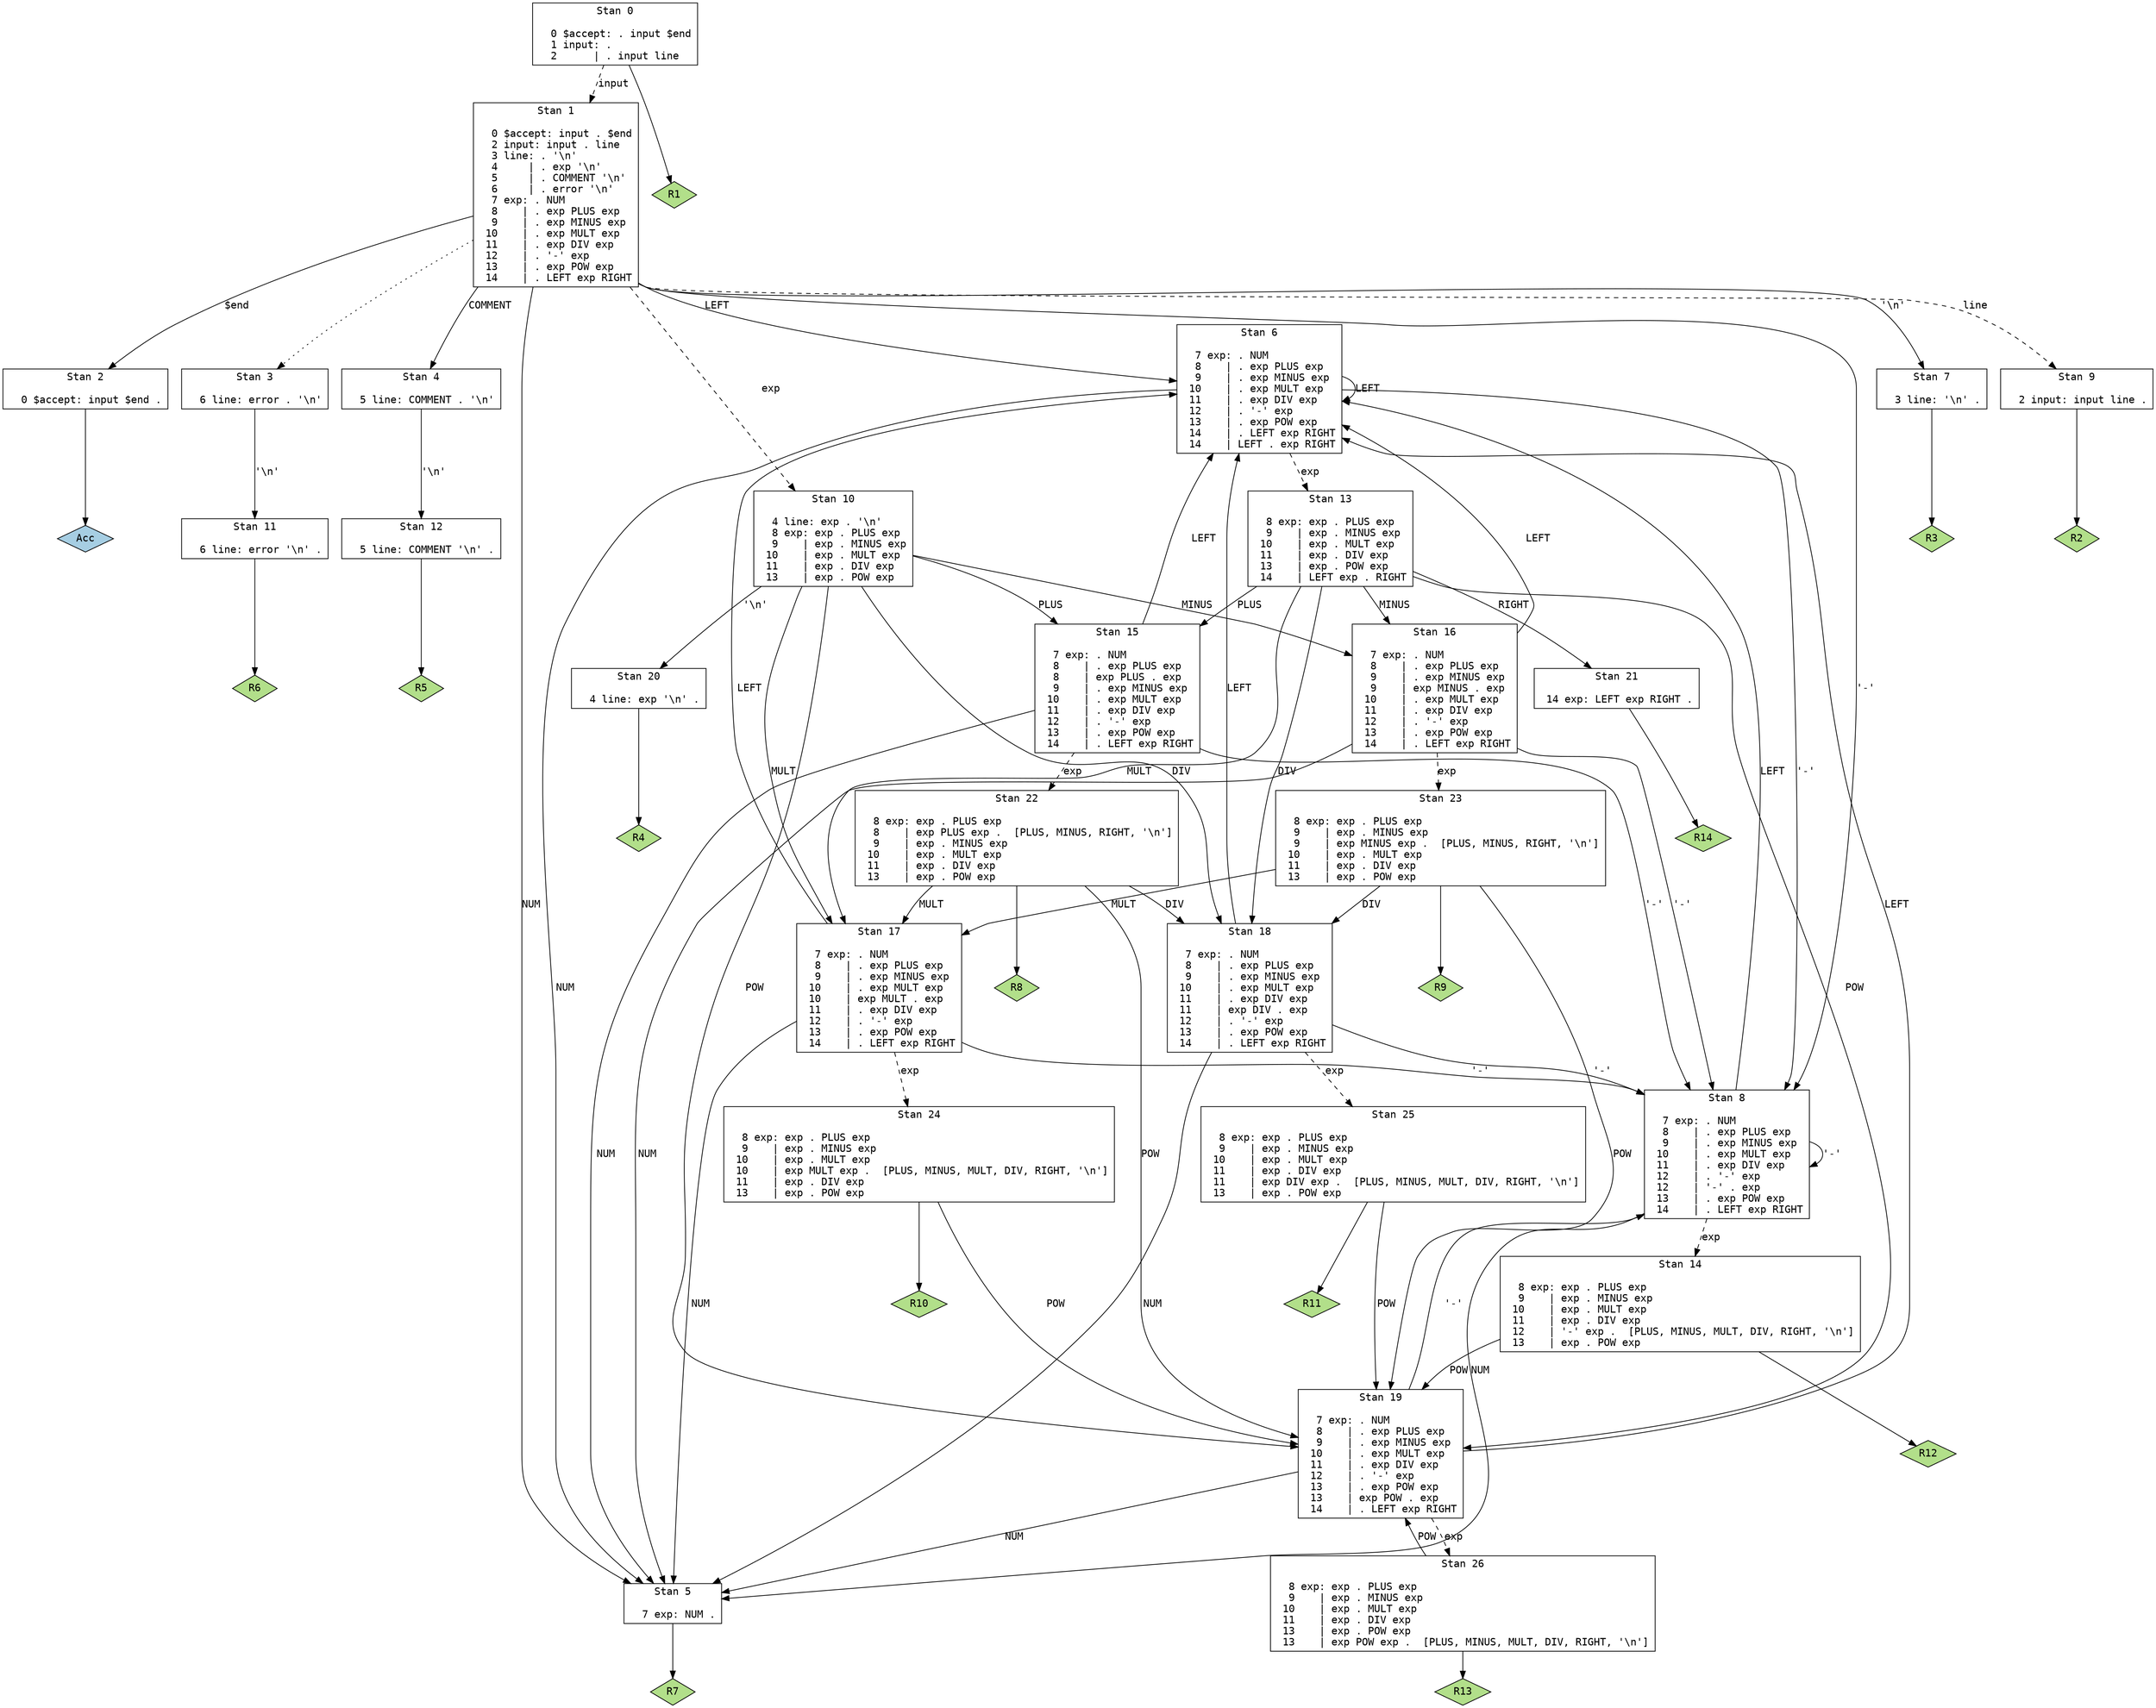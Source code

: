// Utworzone przez GNU Bison 2.7.12-4996.
// Błędy proszę zgłaszać na adres <bug-bison@gnu.org>.
// Strona domowa: <http://www.gnu.org/software/bison/>.

digraph "calc.y"
{
  node [fontname = courier, shape = box, colorscheme = paired6]
  edge [fontname = courier]

  0 [label="Stan 0\n\l  0 $accept: . input $end\l  1 input: .\l  2      | . input line\l"]
  0 -> 1 [style=dashed label="input"]
  0 -> "0R1" [style=solid]
 "0R1" [label="R1", fillcolor=3, shape=diamond, style=filled]
  1 [label="Stan 1\n\l  0 $accept: input . $end\l  2 input: input . line\l  3 line: . '\\n'\l  4     | . exp '\\n'\l  5     | . COMMENT '\\n'\l  6     | . error '\\n'\l  7 exp: . NUM\l  8    | . exp PLUS exp\l  9    | . exp MINUS exp\l 10    | . exp MULT exp\l 11    | . exp DIV exp\l 12    | . '-' exp\l 13    | . exp POW exp\l 14    | . LEFT exp RIGHT\l"]
  1 -> 2 [style=solid label="$end"]
  1 -> 3 [style=dotted]
  1 -> 4 [style=solid label="COMMENT"]
  1 -> 5 [style=solid label="NUM"]
  1 -> 6 [style=solid label="LEFT"]
  1 -> 7 [style=solid label="'\\n'"]
  1 -> 8 [style=solid label="'-'"]
  1 -> 9 [style=dashed label="line"]
  1 -> 10 [style=dashed label="exp"]
  2 [label="Stan 2\n\l  0 $accept: input $end .\l"]
  2 -> "2R0" [style=solid]
 "2R0" [label="Acc", fillcolor=1, shape=diamond, style=filled]
  3 [label="Stan 3\n\l  6 line: error . '\\n'\l"]
  3 -> 11 [style=solid label="'\\n'"]
  4 [label="Stan 4\n\l  5 line: COMMENT . '\\n'\l"]
  4 -> 12 [style=solid label="'\\n'"]
  5 [label="Stan 5\n\l  7 exp: NUM .\l"]
  5 -> "5R7" [style=solid]
 "5R7" [label="R7", fillcolor=3, shape=diamond, style=filled]
  6 [label="Stan 6\n\l  7 exp: . NUM\l  8    | . exp PLUS exp\l  9    | . exp MINUS exp\l 10    | . exp MULT exp\l 11    | . exp DIV exp\l 12    | . '-' exp\l 13    | . exp POW exp\l 14    | . LEFT exp RIGHT\l 14    | LEFT . exp RIGHT\l"]
  6 -> 5 [style=solid label="NUM"]
  6 -> 6 [style=solid label="LEFT"]
  6 -> 8 [style=solid label="'-'"]
  6 -> 13 [style=dashed label="exp"]
  7 [label="Stan 7\n\l  3 line: '\\n' .\l"]
  7 -> "7R3" [style=solid]
 "7R3" [label="R3", fillcolor=3, shape=diamond, style=filled]
  8 [label="Stan 8\n\l  7 exp: . NUM\l  8    | . exp PLUS exp\l  9    | . exp MINUS exp\l 10    | . exp MULT exp\l 11    | . exp DIV exp\l 12    | . '-' exp\l 12    | '-' . exp\l 13    | . exp POW exp\l 14    | . LEFT exp RIGHT\l"]
  8 -> 5 [style=solid label="NUM"]
  8 -> 6 [style=solid label="LEFT"]
  8 -> 8 [style=solid label="'-'"]
  8 -> 14 [style=dashed label="exp"]
  9 [label="Stan 9\n\l  2 input: input line .\l"]
  9 -> "9R2" [style=solid]
 "9R2" [label="R2", fillcolor=3, shape=diamond, style=filled]
  10 [label="Stan 10\n\l  4 line: exp . '\\n'\l  8 exp: exp . PLUS exp\l  9    | exp . MINUS exp\l 10    | exp . MULT exp\l 11    | exp . DIV exp\l 13    | exp . POW exp\l"]
  10 -> 15 [style=solid label="PLUS"]
  10 -> 16 [style=solid label="MINUS"]
  10 -> 17 [style=solid label="MULT"]
  10 -> 18 [style=solid label="DIV"]
  10 -> 19 [style=solid label="POW"]
  10 -> 20 [style=solid label="'\\n'"]
  11 [label="Stan 11\n\l  6 line: error '\\n' .\l"]
  11 -> "11R6" [style=solid]
 "11R6" [label="R6", fillcolor=3, shape=diamond, style=filled]
  12 [label="Stan 12\n\l  5 line: COMMENT '\\n' .\l"]
  12 -> "12R5" [style=solid]
 "12R5" [label="R5", fillcolor=3, shape=diamond, style=filled]
  13 [label="Stan 13\n\l  8 exp: exp . PLUS exp\l  9    | exp . MINUS exp\l 10    | exp . MULT exp\l 11    | exp . DIV exp\l 13    | exp . POW exp\l 14    | LEFT exp . RIGHT\l"]
  13 -> 15 [style=solid label="PLUS"]
  13 -> 16 [style=solid label="MINUS"]
  13 -> 17 [style=solid label="MULT"]
  13 -> 18 [style=solid label="DIV"]
  13 -> 19 [style=solid label="POW"]
  13 -> 21 [style=solid label="RIGHT"]
  14 [label="Stan 14\n\l  8 exp: exp . PLUS exp\l  9    | exp . MINUS exp\l 10    | exp . MULT exp\l 11    | exp . DIV exp\l 12    | '-' exp .  [PLUS, MINUS, MULT, DIV, RIGHT, '\\n']\l 13    | exp . POW exp\l"]
  14 -> 19 [style=solid label="POW"]
  14 -> "14R12" [style=solid]
 "14R12" [label="R12", fillcolor=3, shape=diamond, style=filled]
  15 [label="Stan 15\n\l  7 exp: . NUM\l  8    | . exp PLUS exp\l  8    | exp PLUS . exp\l  9    | . exp MINUS exp\l 10    | . exp MULT exp\l 11    | . exp DIV exp\l 12    | . '-' exp\l 13    | . exp POW exp\l 14    | . LEFT exp RIGHT\l"]
  15 -> 5 [style=solid label="NUM"]
  15 -> 6 [style=solid label="LEFT"]
  15 -> 8 [style=solid label="'-'"]
  15 -> 22 [style=dashed label="exp"]
  16 [label="Stan 16\n\l  7 exp: . NUM\l  8    | . exp PLUS exp\l  9    | . exp MINUS exp\l  9    | exp MINUS . exp\l 10    | . exp MULT exp\l 11    | . exp DIV exp\l 12    | . '-' exp\l 13    | . exp POW exp\l 14    | . LEFT exp RIGHT\l"]
  16 -> 5 [style=solid label="NUM"]
  16 -> 6 [style=solid label="LEFT"]
  16 -> 8 [style=solid label="'-'"]
  16 -> 23 [style=dashed label="exp"]
  17 [label="Stan 17\n\l  7 exp: . NUM\l  8    | . exp PLUS exp\l  9    | . exp MINUS exp\l 10    | . exp MULT exp\l 10    | exp MULT . exp\l 11    | . exp DIV exp\l 12    | . '-' exp\l 13    | . exp POW exp\l 14    | . LEFT exp RIGHT\l"]
  17 -> 5 [style=solid label="NUM"]
  17 -> 6 [style=solid label="LEFT"]
  17 -> 8 [style=solid label="'-'"]
  17 -> 24 [style=dashed label="exp"]
  18 [label="Stan 18\n\l  7 exp: . NUM\l  8    | . exp PLUS exp\l  9    | . exp MINUS exp\l 10    | . exp MULT exp\l 11    | . exp DIV exp\l 11    | exp DIV . exp\l 12    | . '-' exp\l 13    | . exp POW exp\l 14    | . LEFT exp RIGHT\l"]
  18 -> 5 [style=solid label="NUM"]
  18 -> 6 [style=solid label="LEFT"]
  18 -> 8 [style=solid label="'-'"]
  18 -> 25 [style=dashed label="exp"]
  19 [label="Stan 19\n\l  7 exp: . NUM\l  8    | . exp PLUS exp\l  9    | . exp MINUS exp\l 10    | . exp MULT exp\l 11    | . exp DIV exp\l 12    | . '-' exp\l 13    | . exp POW exp\l 13    | exp POW . exp\l 14    | . LEFT exp RIGHT\l"]
  19 -> 5 [style=solid label="NUM"]
  19 -> 6 [style=solid label="LEFT"]
  19 -> 8 [style=solid label="'-'"]
  19 -> 26 [style=dashed label="exp"]
  20 [label="Stan 20\n\l  4 line: exp '\\n' .\l"]
  20 -> "20R4" [style=solid]
 "20R4" [label="R4", fillcolor=3, shape=diamond, style=filled]
  21 [label="Stan 21\n\l 14 exp: LEFT exp RIGHT .\l"]
  21 -> "21R14" [style=solid]
 "21R14" [label="R14", fillcolor=3, shape=diamond, style=filled]
  22 [label="Stan 22\n\l  8 exp: exp . PLUS exp\l  8    | exp PLUS exp .  [PLUS, MINUS, RIGHT, '\\n']\l  9    | exp . MINUS exp\l 10    | exp . MULT exp\l 11    | exp . DIV exp\l 13    | exp . POW exp\l"]
  22 -> 17 [style=solid label="MULT"]
  22 -> 18 [style=solid label="DIV"]
  22 -> 19 [style=solid label="POW"]
  22 -> "22R8" [style=solid]
 "22R8" [label="R8", fillcolor=3, shape=diamond, style=filled]
  23 [label="Stan 23\n\l  8 exp: exp . PLUS exp\l  9    | exp . MINUS exp\l  9    | exp MINUS exp .  [PLUS, MINUS, RIGHT, '\\n']\l 10    | exp . MULT exp\l 11    | exp . DIV exp\l 13    | exp . POW exp\l"]
  23 -> 17 [style=solid label="MULT"]
  23 -> 18 [style=solid label="DIV"]
  23 -> 19 [style=solid label="POW"]
  23 -> "23R9" [style=solid]
 "23R9" [label="R9", fillcolor=3, shape=diamond, style=filled]
  24 [label="Stan 24\n\l  8 exp: exp . PLUS exp\l  9    | exp . MINUS exp\l 10    | exp . MULT exp\l 10    | exp MULT exp .  [PLUS, MINUS, MULT, DIV, RIGHT, '\\n']\l 11    | exp . DIV exp\l 13    | exp . POW exp\l"]
  24 -> 19 [style=solid label="POW"]
  24 -> "24R10" [style=solid]
 "24R10" [label="R10", fillcolor=3, shape=diamond, style=filled]
  25 [label="Stan 25\n\l  8 exp: exp . PLUS exp\l  9    | exp . MINUS exp\l 10    | exp . MULT exp\l 11    | exp . DIV exp\l 11    | exp DIV exp .  [PLUS, MINUS, MULT, DIV, RIGHT, '\\n']\l 13    | exp . POW exp\l"]
  25 -> 19 [style=solid label="POW"]
  25 -> "25R11" [style=solid]
 "25R11" [label="R11", fillcolor=3, shape=diamond, style=filled]
  26 [label="Stan 26\n\l  8 exp: exp . PLUS exp\l  9    | exp . MINUS exp\l 10    | exp . MULT exp\l 11    | exp . DIV exp\l 13    | exp . POW exp\l 13    | exp POW exp .  [PLUS, MINUS, MULT, DIV, RIGHT, '\\n']\l"]
  26 -> 19 [style=solid label="POW"]
  26 -> "26R13" [style=solid]
 "26R13" [label="R13", fillcolor=3, shape=diamond, style=filled]
}
